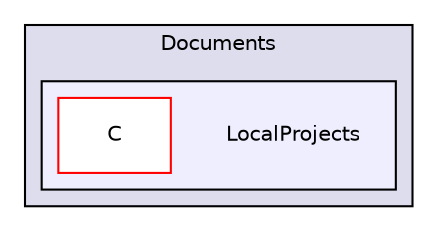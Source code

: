 digraph "D:/Documents/LocalProjects" {
  compound=true
  node [ fontsize="10", fontname="Helvetica"];
  edge [ labelfontsize="10", labelfontname="Helvetica"];
  subgraph clusterdir_f396504afdc959660871b003fa10164d {
    graph [ bgcolor="#ddddee", pencolor="black", label="Documents" fontname="Helvetica", fontsize="10", URL="dir_f396504afdc959660871b003fa10164d.html"]
  subgraph clusterdir_797f3e2edc8750557758a2619f1dc004 {
    graph [ bgcolor="#eeeeff", pencolor="black", label="" URL="dir_797f3e2edc8750557758a2619f1dc004.html"];
    dir_797f3e2edc8750557758a2619f1dc004 [shape=plaintext label="LocalProjects"];
    dir_c6a00b75020fabe2e2f55e91a9ddff71 [shape=box label="C" color="red" fillcolor="white" style="filled" URL="dir_c6a00b75020fabe2e2f55e91a9ddff71.html"];
  }
  }
}
